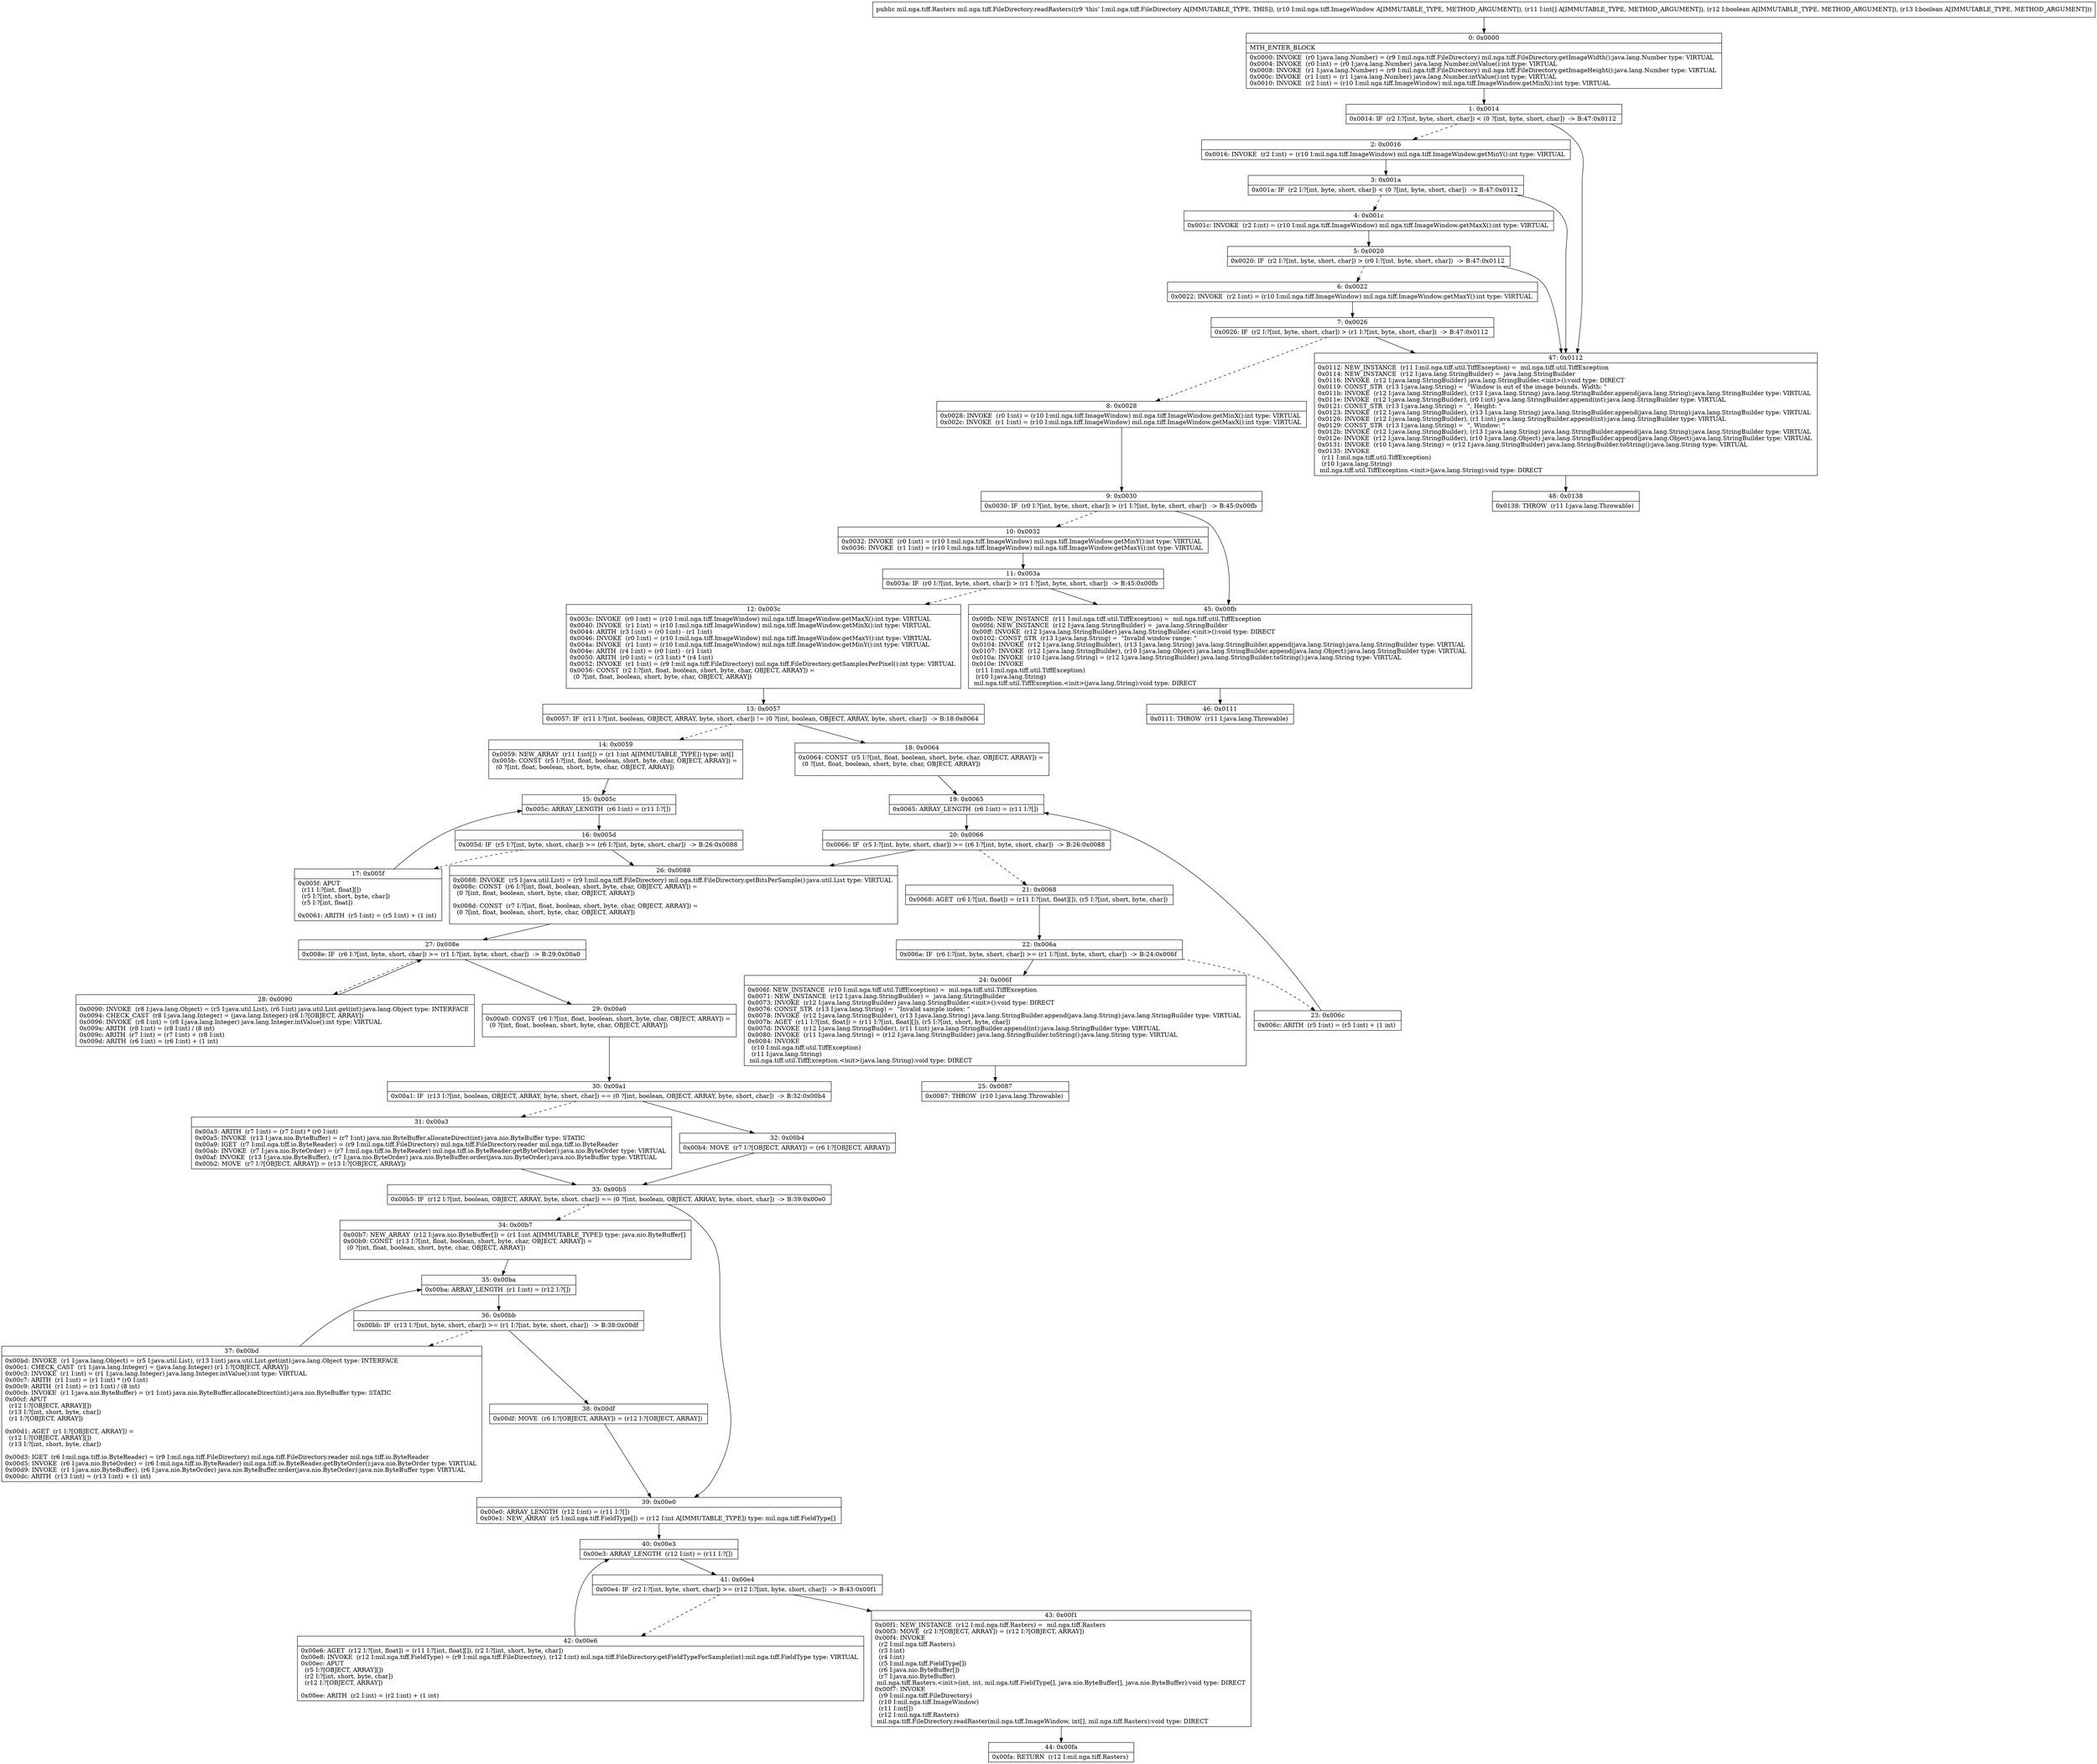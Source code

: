digraph "CFG formil.nga.tiff.FileDirectory.readRasters(Lmil\/nga\/tiff\/ImageWindow;[IZZ)Lmil\/nga\/tiff\/Rasters;" {
Node_0 [shape=record,label="{0\:\ 0x0000|MTH_ENTER_BLOCK\l|0x0000: INVOKE  (r0 I:java.lang.Number) = (r9 I:mil.nga.tiff.FileDirectory) mil.nga.tiff.FileDirectory.getImageWidth():java.lang.Number type: VIRTUAL \l0x0004: INVOKE  (r0 I:int) = (r0 I:java.lang.Number) java.lang.Number.intValue():int type: VIRTUAL \l0x0008: INVOKE  (r1 I:java.lang.Number) = (r9 I:mil.nga.tiff.FileDirectory) mil.nga.tiff.FileDirectory.getImageHeight():java.lang.Number type: VIRTUAL \l0x000c: INVOKE  (r1 I:int) = (r1 I:java.lang.Number) java.lang.Number.intValue():int type: VIRTUAL \l0x0010: INVOKE  (r2 I:int) = (r10 I:mil.nga.tiff.ImageWindow) mil.nga.tiff.ImageWindow.getMinX():int type: VIRTUAL \l}"];
Node_1 [shape=record,label="{1\:\ 0x0014|0x0014: IF  (r2 I:?[int, byte, short, char]) \< (0 ?[int, byte, short, char])  \-\> B:47:0x0112 \l}"];
Node_2 [shape=record,label="{2\:\ 0x0016|0x0016: INVOKE  (r2 I:int) = (r10 I:mil.nga.tiff.ImageWindow) mil.nga.tiff.ImageWindow.getMinY():int type: VIRTUAL \l}"];
Node_3 [shape=record,label="{3\:\ 0x001a|0x001a: IF  (r2 I:?[int, byte, short, char]) \< (0 ?[int, byte, short, char])  \-\> B:47:0x0112 \l}"];
Node_4 [shape=record,label="{4\:\ 0x001c|0x001c: INVOKE  (r2 I:int) = (r10 I:mil.nga.tiff.ImageWindow) mil.nga.tiff.ImageWindow.getMaxX():int type: VIRTUAL \l}"];
Node_5 [shape=record,label="{5\:\ 0x0020|0x0020: IF  (r2 I:?[int, byte, short, char]) \> (r0 I:?[int, byte, short, char])  \-\> B:47:0x0112 \l}"];
Node_6 [shape=record,label="{6\:\ 0x0022|0x0022: INVOKE  (r2 I:int) = (r10 I:mil.nga.tiff.ImageWindow) mil.nga.tiff.ImageWindow.getMaxY():int type: VIRTUAL \l}"];
Node_7 [shape=record,label="{7\:\ 0x0026|0x0026: IF  (r2 I:?[int, byte, short, char]) \> (r1 I:?[int, byte, short, char])  \-\> B:47:0x0112 \l}"];
Node_8 [shape=record,label="{8\:\ 0x0028|0x0028: INVOKE  (r0 I:int) = (r10 I:mil.nga.tiff.ImageWindow) mil.nga.tiff.ImageWindow.getMinX():int type: VIRTUAL \l0x002c: INVOKE  (r1 I:int) = (r10 I:mil.nga.tiff.ImageWindow) mil.nga.tiff.ImageWindow.getMaxX():int type: VIRTUAL \l}"];
Node_9 [shape=record,label="{9\:\ 0x0030|0x0030: IF  (r0 I:?[int, byte, short, char]) \> (r1 I:?[int, byte, short, char])  \-\> B:45:0x00fb \l}"];
Node_10 [shape=record,label="{10\:\ 0x0032|0x0032: INVOKE  (r0 I:int) = (r10 I:mil.nga.tiff.ImageWindow) mil.nga.tiff.ImageWindow.getMinY():int type: VIRTUAL \l0x0036: INVOKE  (r1 I:int) = (r10 I:mil.nga.tiff.ImageWindow) mil.nga.tiff.ImageWindow.getMaxY():int type: VIRTUAL \l}"];
Node_11 [shape=record,label="{11\:\ 0x003a|0x003a: IF  (r0 I:?[int, byte, short, char]) \> (r1 I:?[int, byte, short, char])  \-\> B:45:0x00fb \l}"];
Node_12 [shape=record,label="{12\:\ 0x003c|0x003c: INVOKE  (r0 I:int) = (r10 I:mil.nga.tiff.ImageWindow) mil.nga.tiff.ImageWindow.getMaxX():int type: VIRTUAL \l0x0040: INVOKE  (r1 I:int) = (r10 I:mil.nga.tiff.ImageWindow) mil.nga.tiff.ImageWindow.getMinX():int type: VIRTUAL \l0x0044: ARITH  (r3 I:int) = (r0 I:int) \- (r1 I:int) \l0x0046: INVOKE  (r0 I:int) = (r10 I:mil.nga.tiff.ImageWindow) mil.nga.tiff.ImageWindow.getMaxY():int type: VIRTUAL \l0x004a: INVOKE  (r1 I:int) = (r10 I:mil.nga.tiff.ImageWindow) mil.nga.tiff.ImageWindow.getMinY():int type: VIRTUAL \l0x004e: ARITH  (r4 I:int) = (r0 I:int) \- (r1 I:int) \l0x0050: ARITH  (r0 I:int) = (r3 I:int) * (r4 I:int) \l0x0052: INVOKE  (r1 I:int) = (r9 I:mil.nga.tiff.FileDirectory) mil.nga.tiff.FileDirectory.getSamplesPerPixel():int type: VIRTUAL \l0x0056: CONST  (r2 I:?[int, float, boolean, short, byte, char, OBJECT, ARRAY]) = \l  (0 ?[int, float, boolean, short, byte, char, OBJECT, ARRAY])\l \l}"];
Node_13 [shape=record,label="{13\:\ 0x0057|0x0057: IF  (r11 I:?[int, boolean, OBJECT, ARRAY, byte, short, char]) != (0 ?[int, boolean, OBJECT, ARRAY, byte, short, char])  \-\> B:18:0x0064 \l}"];
Node_14 [shape=record,label="{14\:\ 0x0059|0x0059: NEW_ARRAY  (r11 I:int[]) = (r1 I:int A[IMMUTABLE_TYPE]) type: int[] \l0x005b: CONST  (r5 I:?[int, float, boolean, short, byte, char, OBJECT, ARRAY]) = \l  (0 ?[int, float, boolean, short, byte, char, OBJECT, ARRAY])\l \l}"];
Node_15 [shape=record,label="{15\:\ 0x005c|0x005c: ARRAY_LENGTH  (r6 I:int) = (r11 I:?[]) \l}"];
Node_16 [shape=record,label="{16\:\ 0x005d|0x005d: IF  (r5 I:?[int, byte, short, char]) \>= (r6 I:?[int, byte, short, char])  \-\> B:26:0x0088 \l}"];
Node_17 [shape=record,label="{17\:\ 0x005f|0x005f: APUT  \l  (r11 I:?[int, float][])\l  (r5 I:?[int, short, byte, char])\l  (r5 I:?[int, float])\l \l0x0061: ARITH  (r5 I:int) = (r5 I:int) + (1 int) \l}"];
Node_18 [shape=record,label="{18\:\ 0x0064|0x0064: CONST  (r5 I:?[int, float, boolean, short, byte, char, OBJECT, ARRAY]) = \l  (0 ?[int, float, boolean, short, byte, char, OBJECT, ARRAY])\l \l}"];
Node_19 [shape=record,label="{19\:\ 0x0065|0x0065: ARRAY_LENGTH  (r6 I:int) = (r11 I:?[]) \l}"];
Node_20 [shape=record,label="{20\:\ 0x0066|0x0066: IF  (r5 I:?[int, byte, short, char]) \>= (r6 I:?[int, byte, short, char])  \-\> B:26:0x0088 \l}"];
Node_21 [shape=record,label="{21\:\ 0x0068|0x0068: AGET  (r6 I:?[int, float]) = (r11 I:?[int, float][]), (r5 I:?[int, short, byte, char]) \l}"];
Node_22 [shape=record,label="{22\:\ 0x006a|0x006a: IF  (r6 I:?[int, byte, short, char]) \>= (r1 I:?[int, byte, short, char])  \-\> B:24:0x006f \l}"];
Node_23 [shape=record,label="{23\:\ 0x006c|0x006c: ARITH  (r5 I:int) = (r5 I:int) + (1 int) \l}"];
Node_24 [shape=record,label="{24\:\ 0x006f|0x006f: NEW_INSTANCE  (r10 I:mil.nga.tiff.util.TiffException) =  mil.nga.tiff.util.TiffException \l0x0071: NEW_INSTANCE  (r12 I:java.lang.StringBuilder) =  java.lang.StringBuilder \l0x0073: INVOKE  (r12 I:java.lang.StringBuilder) java.lang.StringBuilder.\<init\>():void type: DIRECT \l0x0076: CONST_STR  (r13 I:java.lang.String) =  \"Invalid sample index: \" \l0x0078: INVOKE  (r12 I:java.lang.StringBuilder), (r13 I:java.lang.String) java.lang.StringBuilder.append(java.lang.String):java.lang.StringBuilder type: VIRTUAL \l0x007b: AGET  (r11 I:?[int, float]) = (r11 I:?[int, float][]), (r5 I:?[int, short, byte, char]) \l0x007d: INVOKE  (r12 I:java.lang.StringBuilder), (r11 I:int) java.lang.StringBuilder.append(int):java.lang.StringBuilder type: VIRTUAL \l0x0080: INVOKE  (r11 I:java.lang.String) = (r12 I:java.lang.StringBuilder) java.lang.StringBuilder.toString():java.lang.String type: VIRTUAL \l0x0084: INVOKE  \l  (r10 I:mil.nga.tiff.util.TiffException)\l  (r11 I:java.lang.String)\l mil.nga.tiff.util.TiffException.\<init\>(java.lang.String):void type: DIRECT \l}"];
Node_25 [shape=record,label="{25\:\ 0x0087|0x0087: THROW  (r10 I:java.lang.Throwable) \l}"];
Node_26 [shape=record,label="{26\:\ 0x0088|0x0088: INVOKE  (r5 I:java.util.List) = (r9 I:mil.nga.tiff.FileDirectory) mil.nga.tiff.FileDirectory.getBitsPerSample():java.util.List type: VIRTUAL \l0x008c: CONST  (r6 I:?[int, float, boolean, short, byte, char, OBJECT, ARRAY]) = \l  (0 ?[int, float, boolean, short, byte, char, OBJECT, ARRAY])\l \l0x008d: CONST  (r7 I:?[int, float, boolean, short, byte, char, OBJECT, ARRAY]) = \l  (0 ?[int, float, boolean, short, byte, char, OBJECT, ARRAY])\l \l}"];
Node_27 [shape=record,label="{27\:\ 0x008e|0x008e: IF  (r6 I:?[int, byte, short, char]) \>= (r1 I:?[int, byte, short, char])  \-\> B:29:0x00a0 \l}"];
Node_28 [shape=record,label="{28\:\ 0x0090|0x0090: INVOKE  (r8 I:java.lang.Object) = (r5 I:java.util.List), (r6 I:int) java.util.List.get(int):java.lang.Object type: INTERFACE \l0x0094: CHECK_CAST  (r8 I:java.lang.Integer) = (java.lang.Integer) (r8 I:?[OBJECT, ARRAY]) \l0x0096: INVOKE  (r8 I:int) = (r8 I:java.lang.Integer) java.lang.Integer.intValue():int type: VIRTUAL \l0x009a: ARITH  (r8 I:int) = (r8 I:int) \/ (8 int) \l0x009c: ARITH  (r7 I:int) = (r7 I:int) + (r8 I:int) \l0x009d: ARITH  (r6 I:int) = (r6 I:int) + (1 int) \l}"];
Node_29 [shape=record,label="{29\:\ 0x00a0|0x00a0: CONST  (r6 I:?[int, float, boolean, short, byte, char, OBJECT, ARRAY]) = \l  (0 ?[int, float, boolean, short, byte, char, OBJECT, ARRAY])\l \l}"];
Node_30 [shape=record,label="{30\:\ 0x00a1|0x00a1: IF  (r13 I:?[int, boolean, OBJECT, ARRAY, byte, short, char]) == (0 ?[int, boolean, OBJECT, ARRAY, byte, short, char])  \-\> B:32:0x00b4 \l}"];
Node_31 [shape=record,label="{31\:\ 0x00a3|0x00a3: ARITH  (r7 I:int) = (r7 I:int) * (r0 I:int) \l0x00a5: INVOKE  (r13 I:java.nio.ByteBuffer) = (r7 I:int) java.nio.ByteBuffer.allocateDirect(int):java.nio.ByteBuffer type: STATIC \l0x00a9: IGET  (r7 I:mil.nga.tiff.io.ByteReader) = (r9 I:mil.nga.tiff.FileDirectory) mil.nga.tiff.FileDirectory.reader mil.nga.tiff.io.ByteReader \l0x00ab: INVOKE  (r7 I:java.nio.ByteOrder) = (r7 I:mil.nga.tiff.io.ByteReader) mil.nga.tiff.io.ByteReader.getByteOrder():java.nio.ByteOrder type: VIRTUAL \l0x00af: INVOKE  (r13 I:java.nio.ByteBuffer), (r7 I:java.nio.ByteOrder) java.nio.ByteBuffer.order(java.nio.ByteOrder):java.nio.ByteBuffer type: VIRTUAL \l0x00b2: MOVE  (r7 I:?[OBJECT, ARRAY]) = (r13 I:?[OBJECT, ARRAY]) \l}"];
Node_32 [shape=record,label="{32\:\ 0x00b4|0x00b4: MOVE  (r7 I:?[OBJECT, ARRAY]) = (r6 I:?[OBJECT, ARRAY]) \l}"];
Node_33 [shape=record,label="{33\:\ 0x00b5|0x00b5: IF  (r12 I:?[int, boolean, OBJECT, ARRAY, byte, short, char]) == (0 ?[int, boolean, OBJECT, ARRAY, byte, short, char])  \-\> B:39:0x00e0 \l}"];
Node_34 [shape=record,label="{34\:\ 0x00b7|0x00b7: NEW_ARRAY  (r12 I:java.nio.ByteBuffer[]) = (r1 I:int A[IMMUTABLE_TYPE]) type: java.nio.ByteBuffer[] \l0x00b9: CONST  (r13 I:?[int, float, boolean, short, byte, char, OBJECT, ARRAY]) = \l  (0 ?[int, float, boolean, short, byte, char, OBJECT, ARRAY])\l \l}"];
Node_35 [shape=record,label="{35\:\ 0x00ba|0x00ba: ARRAY_LENGTH  (r1 I:int) = (r12 I:?[]) \l}"];
Node_36 [shape=record,label="{36\:\ 0x00bb|0x00bb: IF  (r13 I:?[int, byte, short, char]) \>= (r1 I:?[int, byte, short, char])  \-\> B:38:0x00df \l}"];
Node_37 [shape=record,label="{37\:\ 0x00bd|0x00bd: INVOKE  (r1 I:java.lang.Object) = (r5 I:java.util.List), (r13 I:int) java.util.List.get(int):java.lang.Object type: INTERFACE \l0x00c1: CHECK_CAST  (r1 I:java.lang.Integer) = (java.lang.Integer) (r1 I:?[OBJECT, ARRAY]) \l0x00c3: INVOKE  (r1 I:int) = (r1 I:java.lang.Integer) java.lang.Integer.intValue():int type: VIRTUAL \l0x00c7: ARITH  (r1 I:int) = (r1 I:int) * (r0 I:int) \l0x00c9: ARITH  (r1 I:int) = (r1 I:int) \/ (8 int) \l0x00cb: INVOKE  (r1 I:java.nio.ByteBuffer) = (r1 I:int) java.nio.ByteBuffer.allocateDirect(int):java.nio.ByteBuffer type: STATIC \l0x00cf: APUT  \l  (r12 I:?[OBJECT, ARRAY][])\l  (r13 I:?[int, short, byte, char])\l  (r1 I:?[OBJECT, ARRAY])\l \l0x00d1: AGET  (r1 I:?[OBJECT, ARRAY]) = \l  (r12 I:?[OBJECT, ARRAY][])\l  (r13 I:?[int, short, byte, char])\l \l0x00d3: IGET  (r6 I:mil.nga.tiff.io.ByteReader) = (r9 I:mil.nga.tiff.FileDirectory) mil.nga.tiff.FileDirectory.reader mil.nga.tiff.io.ByteReader \l0x00d5: INVOKE  (r6 I:java.nio.ByteOrder) = (r6 I:mil.nga.tiff.io.ByteReader) mil.nga.tiff.io.ByteReader.getByteOrder():java.nio.ByteOrder type: VIRTUAL \l0x00d9: INVOKE  (r1 I:java.nio.ByteBuffer), (r6 I:java.nio.ByteOrder) java.nio.ByteBuffer.order(java.nio.ByteOrder):java.nio.ByteBuffer type: VIRTUAL \l0x00dc: ARITH  (r13 I:int) = (r13 I:int) + (1 int) \l}"];
Node_38 [shape=record,label="{38\:\ 0x00df|0x00df: MOVE  (r6 I:?[OBJECT, ARRAY]) = (r12 I:?[OBJECT, ARRAY]) \l}"];
Node_39 [shape=record,label="{39\:\ 0x00e0|0x00e0: ARRAY_LENGTH  (r12 I:int) = (r11 I:?[]) \l0x00e1: NEW_ARRAY  (r5 I:mil.nga.tiff.FieldType[]) = (r12 I:int A[IMMUTABLE_TYPE]) type: mil.nga.tiff.FieldType[] \l}"];
Node_40 [shape=record,label="{40\:\ 0x00e3|0x00e3: ARRAY_LENGTH  (r12 I:int) = (r11 I:?[]) \l}"];
Node_41 [shape=record,label="{41\:\ 0x00e4|0x00e4: IF  (r2 I:?[int, byte, short, char]) \>= (r12 I:?[int, byte, short, char])  \-\> B:43:0x00f1 \l}"];
Node_42 [shape=record,label="{42\:\ 0x00e6|0x00e6: AGET  (r12 I:?[int, float]) = (r11 I:?[int, float][]), (r2 I:?[int, short, byte, char]) \l0x00e8: INVOKE  (r12 I:mil.nga.tiff.FieldType) = (r9 I:mil.nga.tiff.FileDirectory), (r12 I:int) mil.nga.tiff.FileDirectory.getFieldTypeForSample(int):mil.nga.tiff.FieldType type: VIRTUAL \l0x00ec: APUT  \l  (r5 I:?[OBJECT, ARRAY][])\l  (r2 I:?[int, short, byte, char])\l  (r12 I:?[OBJECT, ARRAY])\l \l0x00ee: ARITH  (r2 I:int) = (r2 I:int) + (1 int) \l}"];
Node_43 [shape=record,label="{43\:\ 0x00f1|0x00f1: NEW_INSTANCE  (r12 I:mil.nga.tiff.Rasters) =  mil.nga.tiff.Rasters \l0x00f3: MOVE  (r2 I:?[OBJECT, ARRAY]) = (r12 I:?[OBJECT, ARRAY]) \l0x00f4: INVOKE  \l  (r2 I:mil.nga.tiff.Rasters)\l  (r3 I:int)\l  (r4 I:int)\l  (r5 I:mil.nga.tiff.FieldType[])\l  (r6 I:java.nio.ByteBuffer[])\l  (r7 I:java.nio.ByteBuffer)\l mil.nga.tiff.Rasters.\<init\>(int, int, mil.nga.tiff.FieldType[], java.nio.ByteBuffer[], java.nio.ByteBuffer):void type: DIRECT \l0x00f7: INVOKE  \l  (r9 I:mil.nga.tiff.FileDirectory)\l  (r10 I:mil.nga.tiff.ImageWindow)\l  (r11 I:int[])\l  (r12 I:mil.nga.tiff.Rasters)\l mil.nga.tiff.FileDirectory.readRaster(mil.nga.tiff.ImageWindow, int[], mil.nga.tiff.Rasters):void type: DIRECT \l}"];
Node_44 [shape=record,label="{44\:\ 0x00fa|0x00fa: RETURN  (r12 I:mil.nga.tiff.Rasters) \l}"];
Node_45 [shape=record,label="{45\:\ 0x00fb|0x00fb: NEW_INSTANCE  (r11 I:mil.nga.tiff.util.TiffException) =  mil.nga.tiff.util.TiffException \l0x00fd: NEW_INSTANCE  (r12 I:java.lang.StringBuilder) =  java.lang.StringBuilder \l0x00ff: INVOKE  (r12 I:java.lang.StringBuilder) java.lang.StringBuilder.\<init\>():void type: DIRECT \l0x0102: CONST_STR  (r13 I:java.lang.String) =  \"Invalid window range: \" \l0x0104: INVOKE  (r12 I:java.lang.StringBuilder), (r13 I:java.lang.String) java.lang.StringBuilder.append(java.lang.String):java.lang.StringBuilder type: VIRTUAL \l0x0107: INVOKE  (r12 I:java.lang.StringBuilder), (r10 I:java.lang.Object) java.lang.StringBuilder.append(java.lang.Object):java.lang.StringBuilder type: VIRTUAL \l0x010a: INVOKE  (r10 I:java.lang.String) = (r12 I:java.lang.StringBuilder) java.lang.StringBuilder.toString():java.lang.String type: VIRTUAL \l0x010e: INVOKE  \l  (r11 I:mil.nga.tiff.util.TiffException)\l  (r10 I:java.lang.String)\l mil.nga.tiff.util.TiffException.\<init\>(java.lang.String):void type: DIRECT \l}"];
Node_46 [shape=record,label="{46\:\ 0x0111|0x0111: THROW  (r11 I:java.lang.Throwable) \l}"];
Node_47 [shape=record,label="{47\:\ 0x0112|0x0112: NEW_INSTANCE  (r11 I:mil.nga.tiff.util.TiffException) =  mil.nga.tiff.util.TiffException \l0x0114: NEW_INSTANCE  (r12 I:java.lang.StringBuilder) =  java.lang.StringBuilder \l0x0116: INVOKE  (r12 I:java.lang.StringBuilder) java.lang.StringBuilder.\<init\>():void type: DIRECT \l0x0119: CONST_STR  (r13 I:java.lang.String) =  \"Window is out of the image bounds. Width: \" \l0x011b: INVOKE  (r12 I:java.lang.StringBuilder), (r13 I:java.lang.String) java.lang.StringBuilder.append(java.lang.String):java.lang.StringBuilder type: VIRTUAL \l0x011e: INVOKE  (r12 I:java.lang.StringBuilder), (r0 I:int) java.lang.StringBuilder.append(int):java.lang.StringBuilder type: VIRTUAL \l0x0121: CONST_STR  (r13 I:java.lang.String) =  \", Height: \" \l0x0123: INVOKE  (r12 I:java.lang.StringBuilder), (r13 I:java.lang.String) java.lang.StringBuilder.append(java.lang.String):java.lang.StringBuilder type: VIRTUAL \l0x0126: INVOKE  (r12 I:java.lang.StringBuilder), (r1 I:int) java.lang.StringBuilder.append(int):java.lang.StringBuilder type: VIRTUAL \l0x0129: CONST_STR  (r13 I:java.lang.String) =  \", Window: \" \l0x012b: INVOKE  (r12 I:java.lang.StringBuilder), (r13 I:java.lang.String) java.lang.StringBuilder.append(java.lang.String):java.lang.StringBuilder type: VIRTUAL \l0x012e: INVOKE  (r12 I:java.lang.StringBuilder), (r10 I:java.lang.Object) java.lang.StringBuilder.append(java.lang.Object):java.lang.StringBuilder type: VIRTUAL \l0x0131: INVOKE  (r10 I:java.lang.String) = (r12 I:java.lang.StringBuilder) java.lang.StringBuilder.toString():java.lang.String type: VIRTUAL \l0x0135: INVOKE  \l  (r11 I:mil.nga.tiff.util.TiffException)\l  (r10 I:java.lang.String)\l mil.nga.tiff.util.TiffException.\<init\>(java.lang.String):void type: DIRECT \l}"];
Node_48 [shape=record,label="{48\:\ 0x0138|0x0138: THROW  (r11 I:java.lang.Throwable) \l}"];
MethodNode[shape=record,label="{public mil.nga.tiff.Rasters mil.nga.tiff.FileDirectory.readRasters((r9 'this' I:mil.nga.tiff.FileDirectory A[IMMUTABLE_TYPE, THIS]), (r10 I:mil.nga.tiff.ImageWindow A[IMMUTABLE_TYPE, METHOD_ARGUMENT]), (r11 I:int[] A[IMMUTABLE_TYPE, METHOD_ARGUMENT]), (r12 I:boolean A[IMMUTABLE_TYPE, METHOD_ARGUMENT]), (r13 I:boolean A[IMMUTABLE_TYPE, METHOD_ARGUMENT])) }"];
MethodNode -> Node_0;
Node_0 -> Node_1;
Node_1 -> Node_2[style=dashed];
Node_1 -> Node_47;
Node_2 -> Node_3;
Node_3 -> Node_4[style=dashed];
Node_3 -> Node_47;
Node_4 -> Node_5;
Node_5 -> Node_6[style=dashed];
Node_5 -> Node_47;
Node_6 -> Node_7;
Node_7 -> Node_8[style=dashed];
Node_7 -> Node_47;
Node_8 -> Node_9;
Node_9 -> Node_10[style=dashed];
Node_9 -> Node_45;
Node_10 -> Node_11;
Node_11 -> Node_12[style=dashed];
Node_11 -> Node_45;
Node_12 -> Node_13;
Node_13 -> Node_14[style=dashed];
Node_13 -> Node_18;
Node_14 -> Node_15;
Node_15 -> Node_16;
Node_16 -> Node_17[style=dashed];
Node_16 -> Node_26;
Node_17 -> Node_15;
Node_18 -> Node_19;
Node_19 -> Node_20;
Node_20 -> Node_21[style=dashed];
Node_20 -> Node_26;
Node_21 -> Node_22;
Node_22 -> Node_23[style=dashed];
Node_22 -> Node_24;
Node_23 -> Node_19;
Node_24 -> Node_25;
Node_26 -> Node_27;
Node_27 -> Node_28[style=dashed];
Node_27 -> Node_29;
Node_28 -> Node_27;
Node_29 -> Node_30;
Node_30 -> Node_31[style=dashed];
Node_30 -> Node_32;
Node_31 -> Node_33;
Node_32 -> Node_33;
Node_33 -> Node_34[style=dashed];
Node_33 -> Node_39;
Node_34 -> Node_35;
Node_35 -> Node_36;
Node_36 -> Node_37[style=dashed];
Node_36 -> Node_38;
Node_37 -> Node_35;
Node_38 -> Node_39;
Node_39 -> Node_40;
Node_40 -> Node_41;
Node_41 -> Node_42[style=dashed];
Node_41 -> Node_43;
Node_42 -> Node_40;
Node_43 -> Node_44;
Node_45 -> Node_46;
Node_47 -> Node_48;
}

